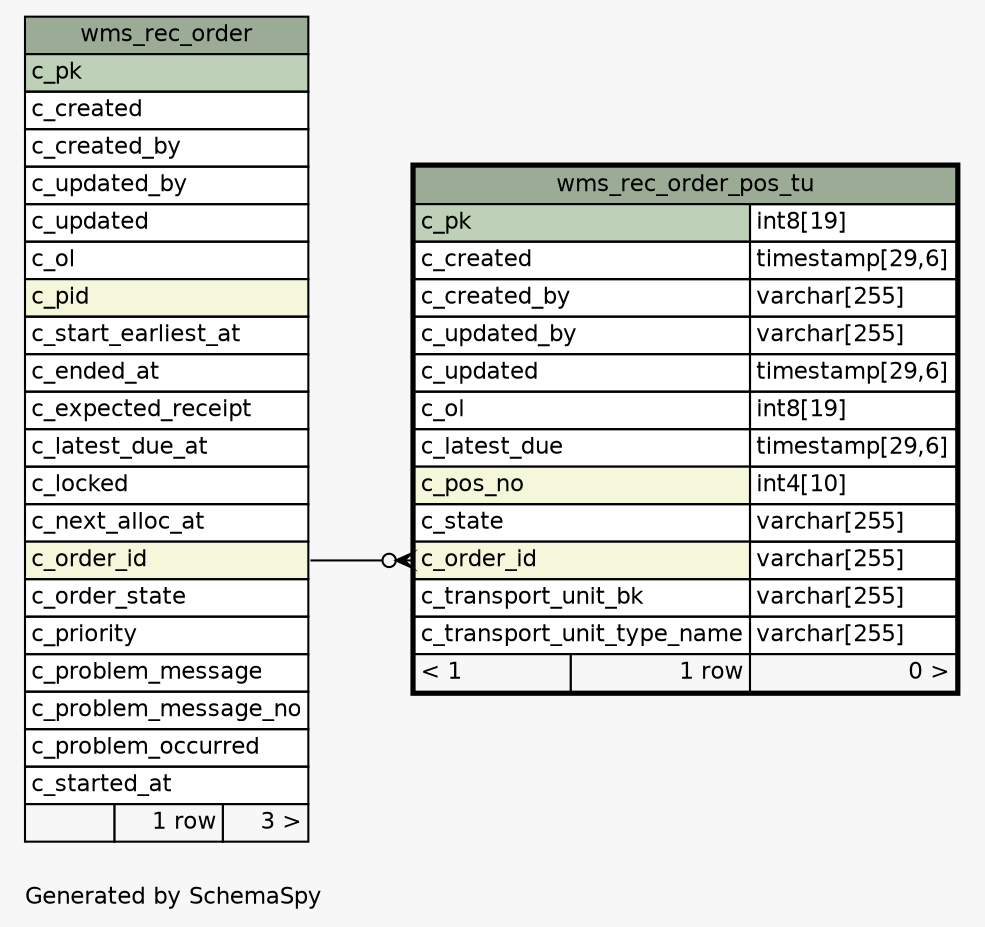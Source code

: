 // dot 2.43.0 on Linux 5.15.0-1034-azure
// SchemaSpy rev Unknown
digraph "oneDegreeRelationshipsDiagram" {
  graph [
    rankdir="RL"
    bgcolor="#f7f7f7"
    label="\nGenerated by SchemaSpy"
    labeljust="l"
    nodesep="0.18"
    ranksep="0.46"
    fontname="Helvetica"
    fontsize="11"
  ];
  node [
    fontname="Helvetica"
    fontsize="11"
    shape="plaintext"
  ];
  edge [
    arrowsize="0.8"
  ];
  "wms_rec_order_pos_tu":"c_order_id":w -> "wms_rec_order":"c_order_id":e [arrowhead=none dir=back arrowtail=crowodot];
  "wms_rec_order" [
    label=<
    <TABLE BORDER="0" CELLBORDER="1" CELLSPACING="0" BGCOLOR="#ffffff">
      <TR><TD COLSPAN="3" BGCOLOR="#9bab96" ALIGN="CENTER">wms_rec_order</TD></TR>
      <TR><TD PORT="c_pk" COLSPAN="3" BGCOLOR="#bed1b8" ALIGN="LEFT">c_pk</TD></TR>
      <TR><TD PORT="c_created" COLSPAN="3" ALIGN="LEFT">c_created</TD></TR>
      <TR><TD PORT="c_created_by" COLSPAN="3" ALIGN="LEFT">c_created_by</TD></TR>
      <TR><TD PORT="c_updated_by" COLSPAN="3" ALIGN="LEFT">c_updated_by</TD></TR>
      <TR><TD PORT="c_updated" COLSPAN="3" ALIGN="LEFT">c_updated</TD></TR>
      <TR><TD PORT="c_ol" COLSPAN="3" ALIGN="LEFT">c_ol</TD></TR>
      <TR><TD PORT="c_pid" COLSPAN="3" BGCOLOR="#f4f7da" ALIGN="LEFT">c_pid</TD></TR>
      <TR><TD PORT="c_start_earliest_at" COLSPAN="3" ALIGN="LEFT">c_start_earliest_at</TD></TR>
      <TR><TD PORT="c_ended_at" COLSPAN="3" ALIGN="LEFT">c_ended_at</TD></TR>
      <TR><TD PORT="c_expected_receipt" COLSPAN="3" ALIGN="LEFT">c_expected_receipt</TD></TR>
      <TR><TD PORT="c_latest_due_at" COLSPAN="3" ALIGN="LEFT">c_latest_due_at</TD></TR>
      <TR><TD PORT="c_locked" COLSPAN="3" ALIGN="LEFT">c_locked</TD></TR>
      <TR><TD PORT="c_next_alloc_at" COLSPAN="3" ALIGN="LEFT">c_next_alloc_at</TD></TR>
      <TR><TD PORT="c_order_id" COLSPAN="3" BGCOLOR="#f4f7da" ALIGN="LEFT">c_order_id</TD></TR>
      <TR><TD PORT="c_order_state" COLSPAN="3" ALIGN="LEFT">c_order_state</TD></TR>
      <TR><TD PORT="c_priority" COLSPAN="3" ALIGN="LEFT">c_priority</TD></TR>
      <TR><TD PORT="c_problem_message" COLSPAN="3" ALIGN="LEFT">c_problem_message</TD></TR>
      <TR><TD PORT="c_problem_message_no" COLSPAN="3" ALIGN="LEFT">c_problem_message_no</TD></TR>
      <TR><TD PORT="c_problem_occurred" COLSPAN="3" ALIGN="LEFT">c_problem_occurred</TD></TR>
      <TR><TD PORT="c_started_at" COLSPAN="3" ALIGN="LEFT">c_started_at</TD></TR>
      <TR><TD ALIGN="LEFT" BGCOLOR="#f7f7f7">  </TD><TD ALIGN="RIGHT" BGCOLOR="#f7f7f7">1 row</TD><TD ALIGN="RIGHT" BGCOLOR="#f7f7f7">3 &gt;</TD></TR>
    </TABLE>>
    URL="wms_rec_order.html"
    tooltip="wms_rec_order"
  ];
  "wms_rec_order_pos_tu" [
    label=<
    <TABLE BORDER="2" CELLBORDER="1" CELLSPACING="0" BGCOLOR="#ffffff">
      <TR><TD COLSPAN="3" BGCOLOR="#9bab96" ALIGN="CENTER">wms_rec_order_pos_tu</TD></TR>
      <TR><TD PORT="c_pk" COLSPAN="2" BGCOLOR="#bed1b8" ALIGN="LEFT">c_pk</TD><TD PORT="c_pk.type" ALIGN="LEFT">int8[19]</TD></TR>
      <TR><TD PORT="c_created" COLSPAN="2" ALIGN="LEFT">c_created</TD><TD PORT="c_created.type" ALIGN="LEFT">timestamp[29,6]</TD></TR>
      <TR><TD PORT="c_created_by" COLSPAN="2" ALIGN="LEFT">c_created_by</TD><TD PORT="c_created_by.type" ALIGN="LEFT">varchar[255]</TD></TR>
      <TR><TD PORT="c_updated_by" COLSPAN="2" ALIGN="LEFT">c_updated_by</TD><TD PORT="c_updated_by.type" ALIGN="LEFT">varchar[255]</TD></TR>
      <TR><TD PORT="c_updated" COLSPAN="2" ALIGN="LEFT">c_updated</TD><TD PORT="c_updated.type" ALIGN="LEFT">timestamp[29,6]</TD></TR>
      <TR><TD PORT="c_ol" COLSPAN="2" ALIGN="LEFT">c_ol</TD><TD PORT="c_ol.type" ALIGN="LEFT">int8[19]</TD></TR>
      <TR><TD PORT="c_latest_due" COLSPAN="2" ALIGN="LEFT">c_latest_due</TD><TD PORT="c_latest_due.type" ALIGN="LEFT">timestamp[29,6]</TD></TR>
      <TR><TD PORT="c_pos_no" COLSPAN="2" BGCOLOR="#f4f7da" ALIGN="LEFT">c_pos_no</TD><TD PORT="c_pos_no.type" ALIGN="LEFT">int4[10]</TD></TR>
      <TR><TD PORT="c_state" COLSPAN="2" ALIGN="LEFT">c_state</TD><TD PORT="c_state.type" ALIGN="LEFT">varchar[255]</TD></TR>
      <TR><TD PORT="c_order_id" COLSPAN="2" BGCOLOR="#f4f7da" ALIGN="LEFT">c_order_id</TD><TD PORT="c_order_id.type" ALIGN="LEFT">varchar[255]</TD></TR>
      <TR><TD PORT="c_transport_unit_bk" COLSPAN="2" ALIGN="LEFT">c_transport_unit_bk</TD><TD PORT="c_transport_unit_bk.type" ALIGN="LEFT">varchar[255]</TD></TR>
      <TR><TD PORT="c_transport_unit_type_name" COLSPAN="2" ALIGN="LEFT">c_transport_unit_type_name</TD><TD PORT="c_transport_unit_type_name.type" ALIGN="LEFT">varchar[255]</TD></TR>
      <TR><TD ALIGN="LEFT" BGCOLOR="#f7f7f7">&lt; 1</TD><TD ALIGN="RIGHT" BGCOLOR="#f7f7f7">1 row</TD><TD ALIGN="RIGHT" BGCOLOR="#f7f7f7">0 &gt;</TD></TR>
    </TABLE>>
    URL="wms_rec_order_pos_tu.html"
    tooltip="wms_rec_order_pos_tu"
  ];
}
